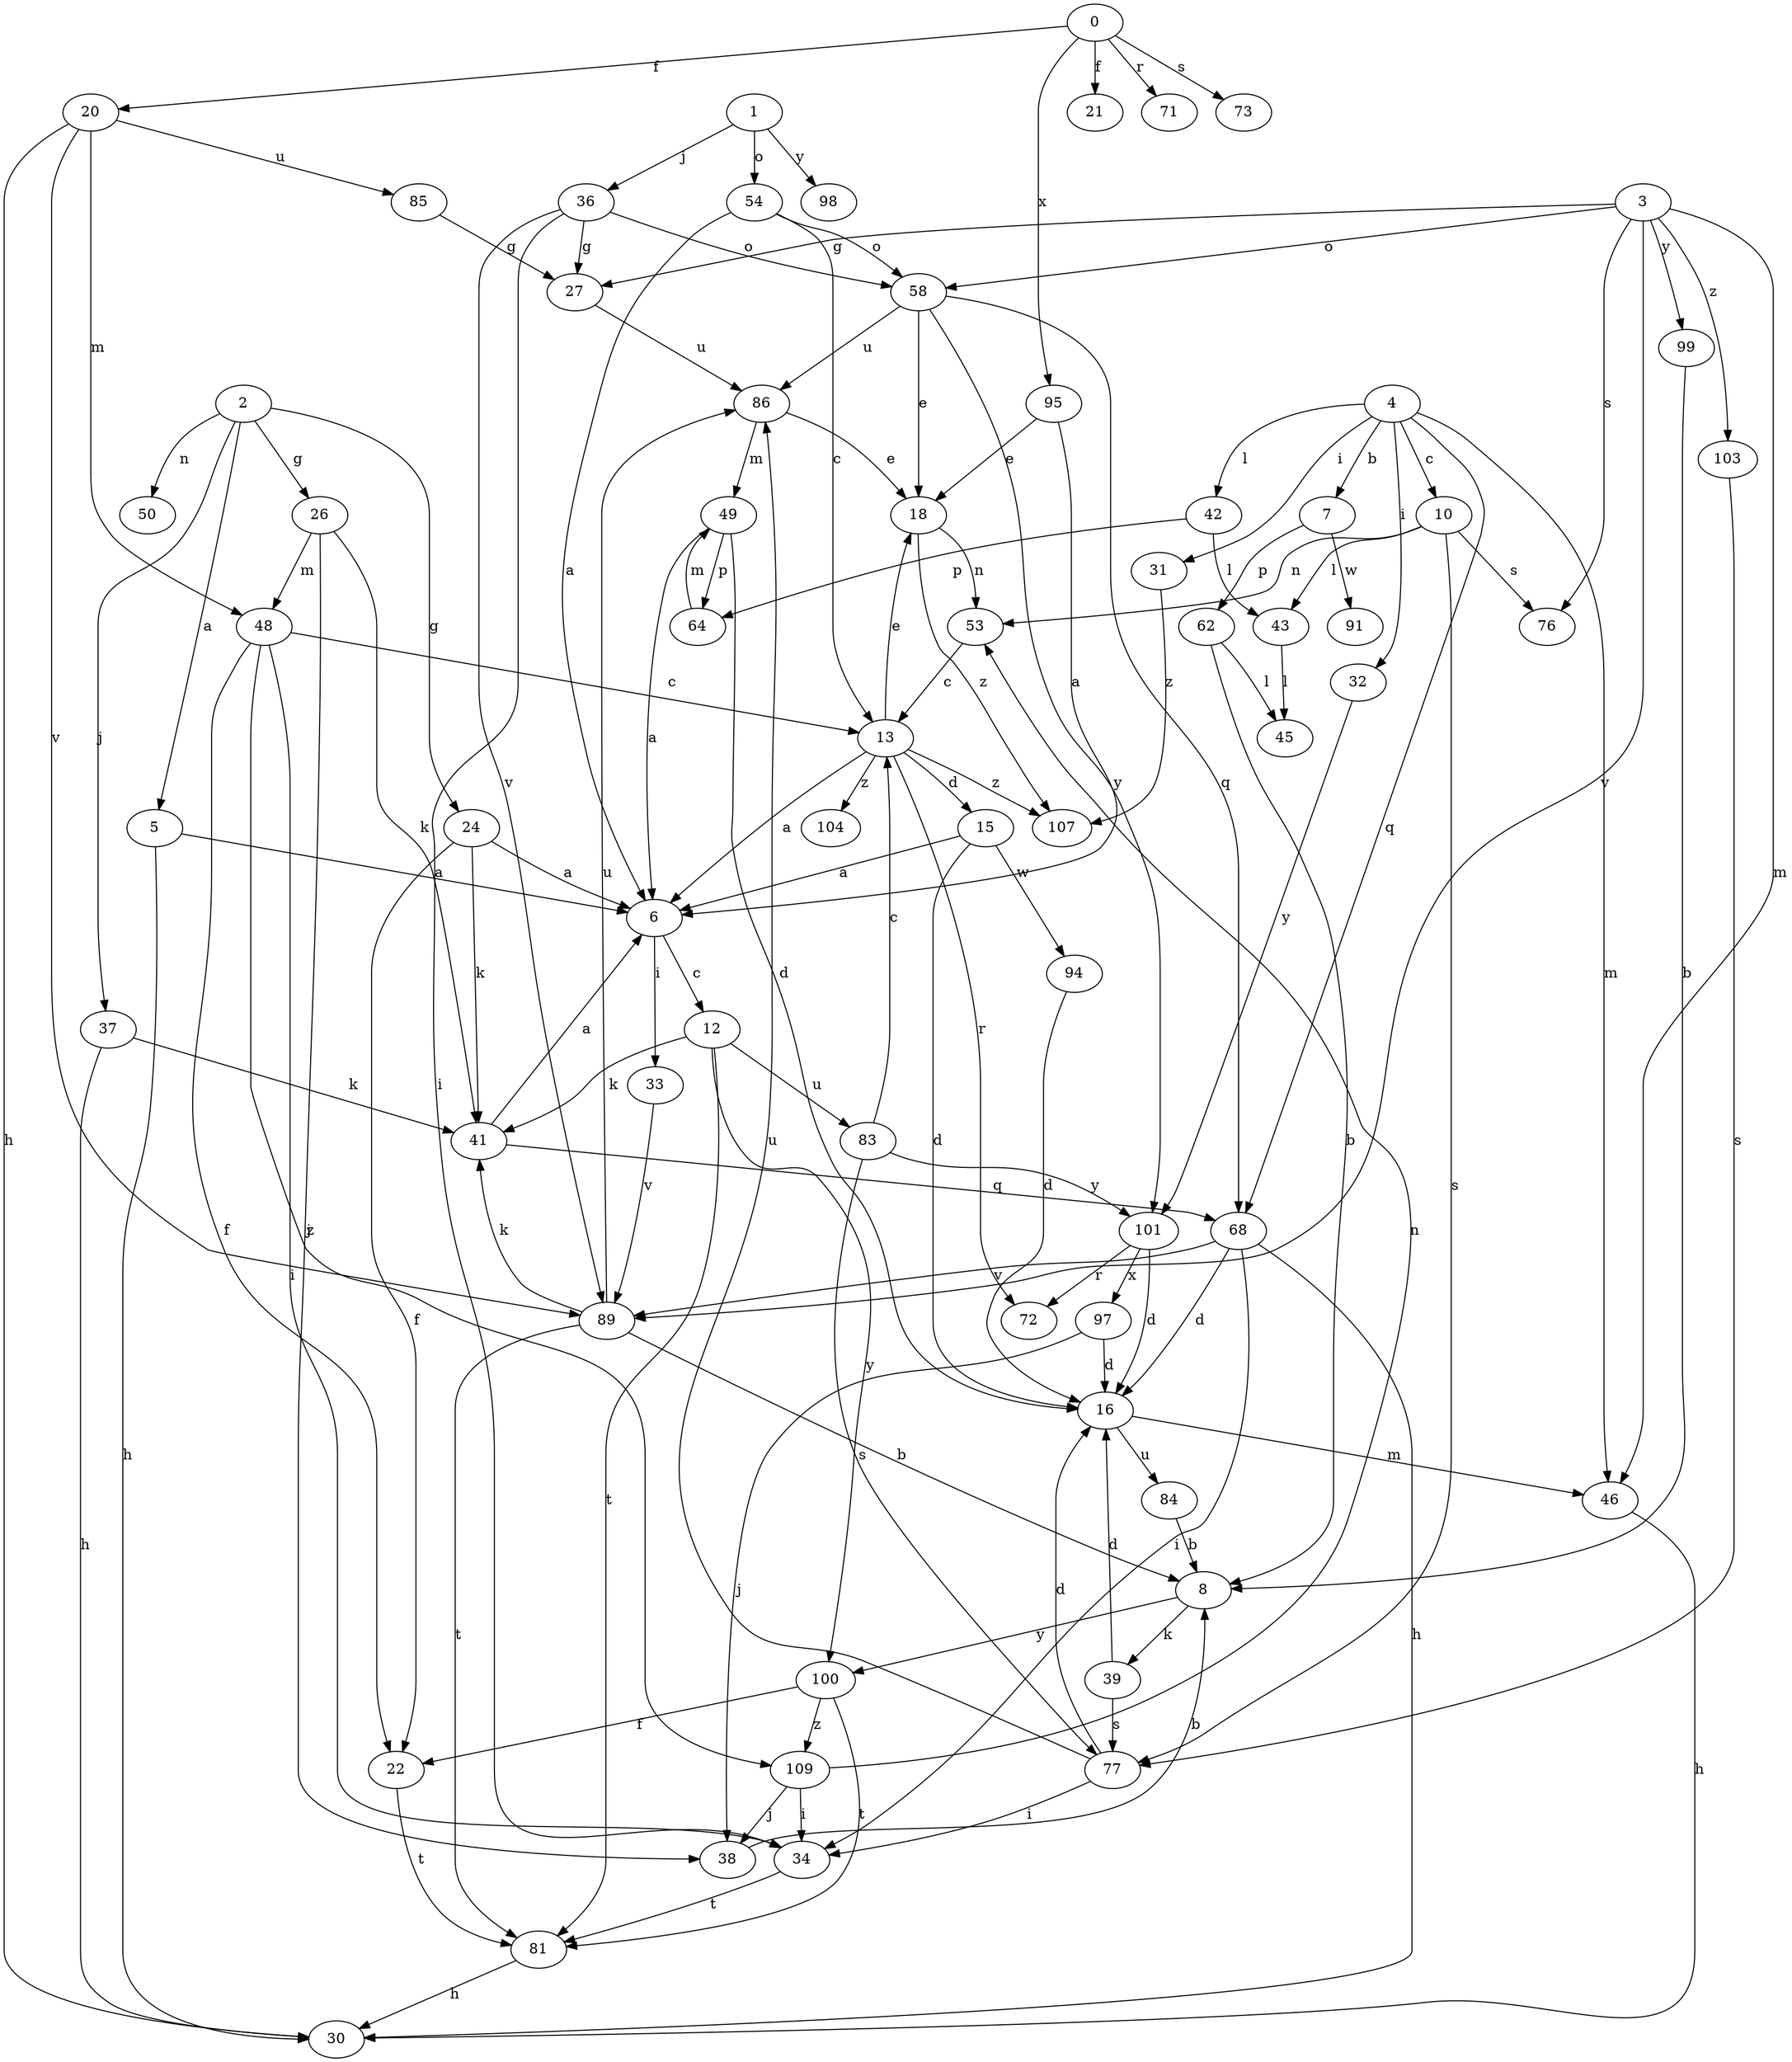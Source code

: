 strict digraph  {
1;
2;
3;
4;
5;
6;
7;
8;
10;
12;
13;
15;
16;
0;
18;
20;
21;
22;
24;
26;
27;
30;
31;
32;
33;
34;
36;
37;
38;
39;
41;
42;
43;
45;
46;
48;
49;
50;
53;
54;
58;
62;
64;
68;
71;
72;
73;
76;
77;
81;
83;
84;
85;
86;
89;
91;
94;
95;
97;
98;
99;
100;
101;
103;
104;
107;
109;
1 -> 36  [label=j];
1 -> 54  [label=o];
1 -> 98  [label=y];
2 -> 5  [label=a];
2 -> 24  [label=g];
2 -> 26  [label=g];
2 -> 37  [label=j];
2 -> 50  [label=n];
3 -> 27  [label=g];
3 -> 46  [label=m];
3 -> 58  [label=o];
3 -> 76  [label=s];
3 -> 89  [label=v];
3 -> 99  [label=y];
3 -> 103  [label=z];
4 -> 7  [label=b];
4 -> 10  [label=c];
4 -> 31  [label=i];
4 -> 32  [label=i];
4 -> 42  [label=l];
4 -> 46  [label=m];
4 -> 68  [label=q];
5 -> 6  [label=a];
5 -> 30  [label=h];
6 -> 12  [label=c];
6 -> 33  [label=i];
7 -> 62  [label=p];
7 -> 91  [label=w];
8 -> 39  [label=k];
8 -> 100  [label=y];
10 -> 43  [label=l];
10 -> 53  [label=n];
10 -> 76  [label=s];
10 -> 77  [label=s];
12 -> 41  [label=k];
12 -> 81  [label=t];
12 -> 83  [label=u];
12 -> 100  [label=y];
13 -> 6  [label=a];
13 -> 15  [label=d];
13 -> 18  [label=e];
13 -> 72  [label=r];
13 -> 104  [label=z];
13 -> 107  [label=z];
15 -> 6  [label=a];
15 -> 16  [label=d];
15 -> 94  [label=w];
16 -> 46  [label=m];
16 -> 84  [label=u];
0 -> 20  [label=f];
0 -> 21  [label=f];
0 -> 71  [label=r];
0 -> 73  [label=s];
0 -> 95  [label=x];
18 -> 53  [label=n];
18 -> 107  [label=z];
20 -> 30  [label=h];
20 -> 48  [label=m];
20 -> 85  [label=u];
20 -> 89  [label=v];
22 -> 81  [label=t];
24 -> 6  [label=a];
24 -> 22  [label=f];
24 -> 41  [label=k];
26 -> 38  [label=j];
26 -> 41  [label=k];
26 -> 48  [label=m];
27 -> 86  [label=u];
31 -> 107  [label=z];
32 -> 101  [label=y];
33 -> 89  [label=v];
34 -> 81  [label=t];
36 -> 27  [label=g];
36 -> 34  [label=i];
36 -> 58  [label=o];
36 -> 89  [label=v];
37 -> 30  [label=h];
37 -> 41  [label=k];
38 -> 8  [label=b];
39 -> 16  [label=d];
39 -> 77  [label=s];
41 -> 6  [label=a];
41 -> 68  [label=q];
42 -> 43  [label=l];
42 -> 64  [label=p];
43 -> 45  [label=l];
46 -> 30  [label=h];
48 -> 13  [label=c];
48 -> 22  [label=f];
48 -> 34  [label=i];
48 -> 109  [label=z];
49 -> 6  [label=a];
49 -> 16  [label=d];
49 -> 64  [label=p];
53 -> 13  [label=c];
54 -> 6  [label=a];
54 -> 13  [label=c];
54 -> 58  [label=o];
58 -> 18  [label=e];
58 -> 68  [label=q];
58 -> 86  [label=u];
58 -> 101  [label=y];
62 -> 8  [label=b];
62 -> 45  [label=l];
64 -> 49  [label=m];
68 -> 16  [label=d];
68 -> 30  [label=h];
68 -> 34  [label=i];
68 -> 89  [label=v];
77 -> 16  [label=d];
77 -> 34  [label=i];
77 -> 86  [label=u];
81 -> 30  [label=h];
83 -> 13  [label=c];
83 -> 77  [label=s];
83 -> 101  [label=y];
84 -> 8  [label=b];
85 -> 27  [label=g];
86 -> 18  [label=e];
86 -> 49  [label=m];
89 -> 8  [label=b];
89 -> 41  [label=k];
89 -> 81  [label=t];
89 -> 86  [label=u];
94 -> 16  [label=d];
95 -> 6  [label=a];
95 -> 18  [label=e];
97 -> 16  [label=d];
97 -> 38  [label=j];
99 -> 8  [label=b];
100 -> 22  [label=f];
100 -> 81  [label=t];
100 -> 109  [label=z];
101 -> 16  [label=d];
101 -> 72  [label=r];
101 -> 97  [label=x];
103 -> 77  [label=s];
109 -> 34  [label=i];
109 -> 38  [label=j];
109 -> 53  [label=n];
}
